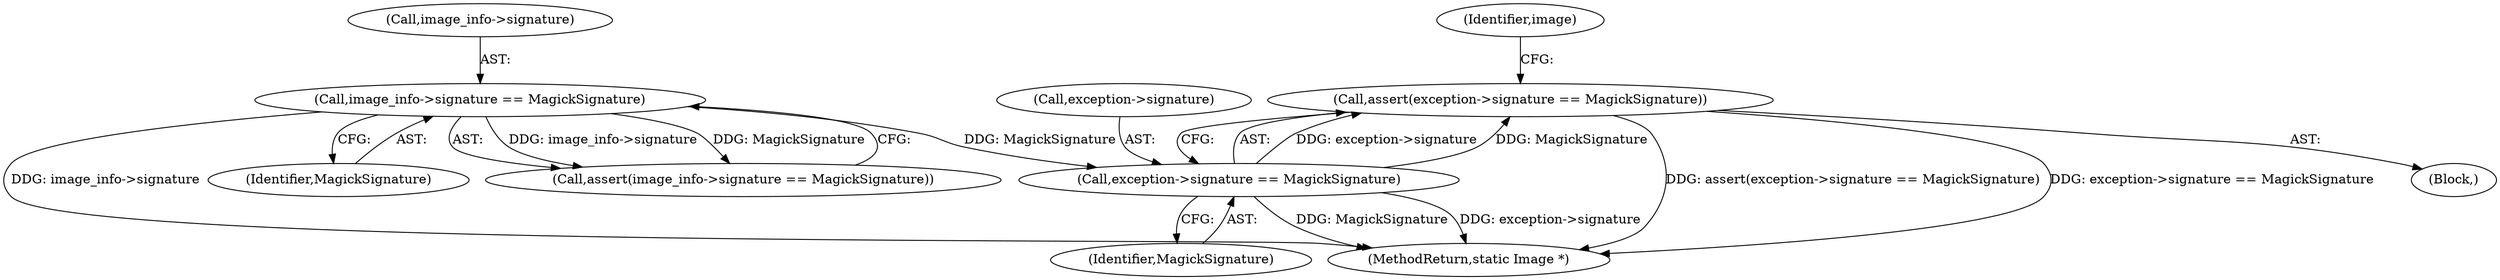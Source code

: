 digraph "0_ImageMagick_7fdf9ea808caa3c81a0eb42656e5fafc59084198@API" {
"1000212" [label="(Call,assert(exception->signature == MagickSignature))"];
"1000213" [label="(Call,exception->signature == MagickSignature)"];
"1000186" [label="(Call,image_info->signature == MagickSignature)"];
"1000217" [label="(Identifier,MagickSignature)"];
"1000213" [label="(Call,exception->signature == MagickSignature)"];
"1000187" [label="(Call,image_info->signature)"];
"1002103" [label="(MethodReturn,static Image *)"];
"1000190" [label="(Identifier,MagickSignature)"];
"1000219" [label="(Identifier,image)"];
"1000185" [label="(Call,assert(image_info->signature == MagickSignature))"];
"1000186" [label="(Call,image_info->signature == MagickSignature)"];
"1000123" [label="(Block,)"];
"1000214" [label="(Call,exception->signature)"];
"1000212" [label="(Call,assert(exception->signature == MagickSignature))"];
"1000212" -> "1000123"  [label="AST: "];
"1000212" -> "1000213"  [label="CFG: "];
"1000213" -> "1000212"  [label="AST: "];
"1000219" -> "1000212"  [label="CFG: "];
"1000212" -> "1002103"  [label="DDG: assert(exception->signature == MagickSignature)"];
"1000212" -> "1002103"  [label="DDG: exception->signature == MagickSignature"];
"1000213" -> "1000212"  [label="DDG: exception->signature"];
"1000213" -> "1000212"  [label="DDG: MagickSignature"];
"1000213" -> "1000217"  [label="CFG: "];
"1000214" -> "1000213"  [label="AST: "];
"1000217" -> "1000213"  [label="AST: "];
"1000213" -> "1002103"  [label="DDG: MagickSignature"];
"1000213" -> "1002103"  [label="DDG: exception->signature"];
"1000186" -> "1000213"  [label="DDG: MagickSignature"];
"1000186" -> "1000185"  [label="AST: "];
"1000186" -> "1000190"  [label="CFG: "];
"1000187" -> "1000186"  [label="AST: "];
"1000190" -> "1000186"  [label="AST: "];
"1000185" -> "1000186"  [label="CFG: "];
"1000186" -> "1002103"  [label="DDG: image_info->signature"];
"1000186" -> "1000185"  [label="DDG: image_info->signature"];
"1000186" -> "1000185"  [label="DDG: MagickSignature"];
}
